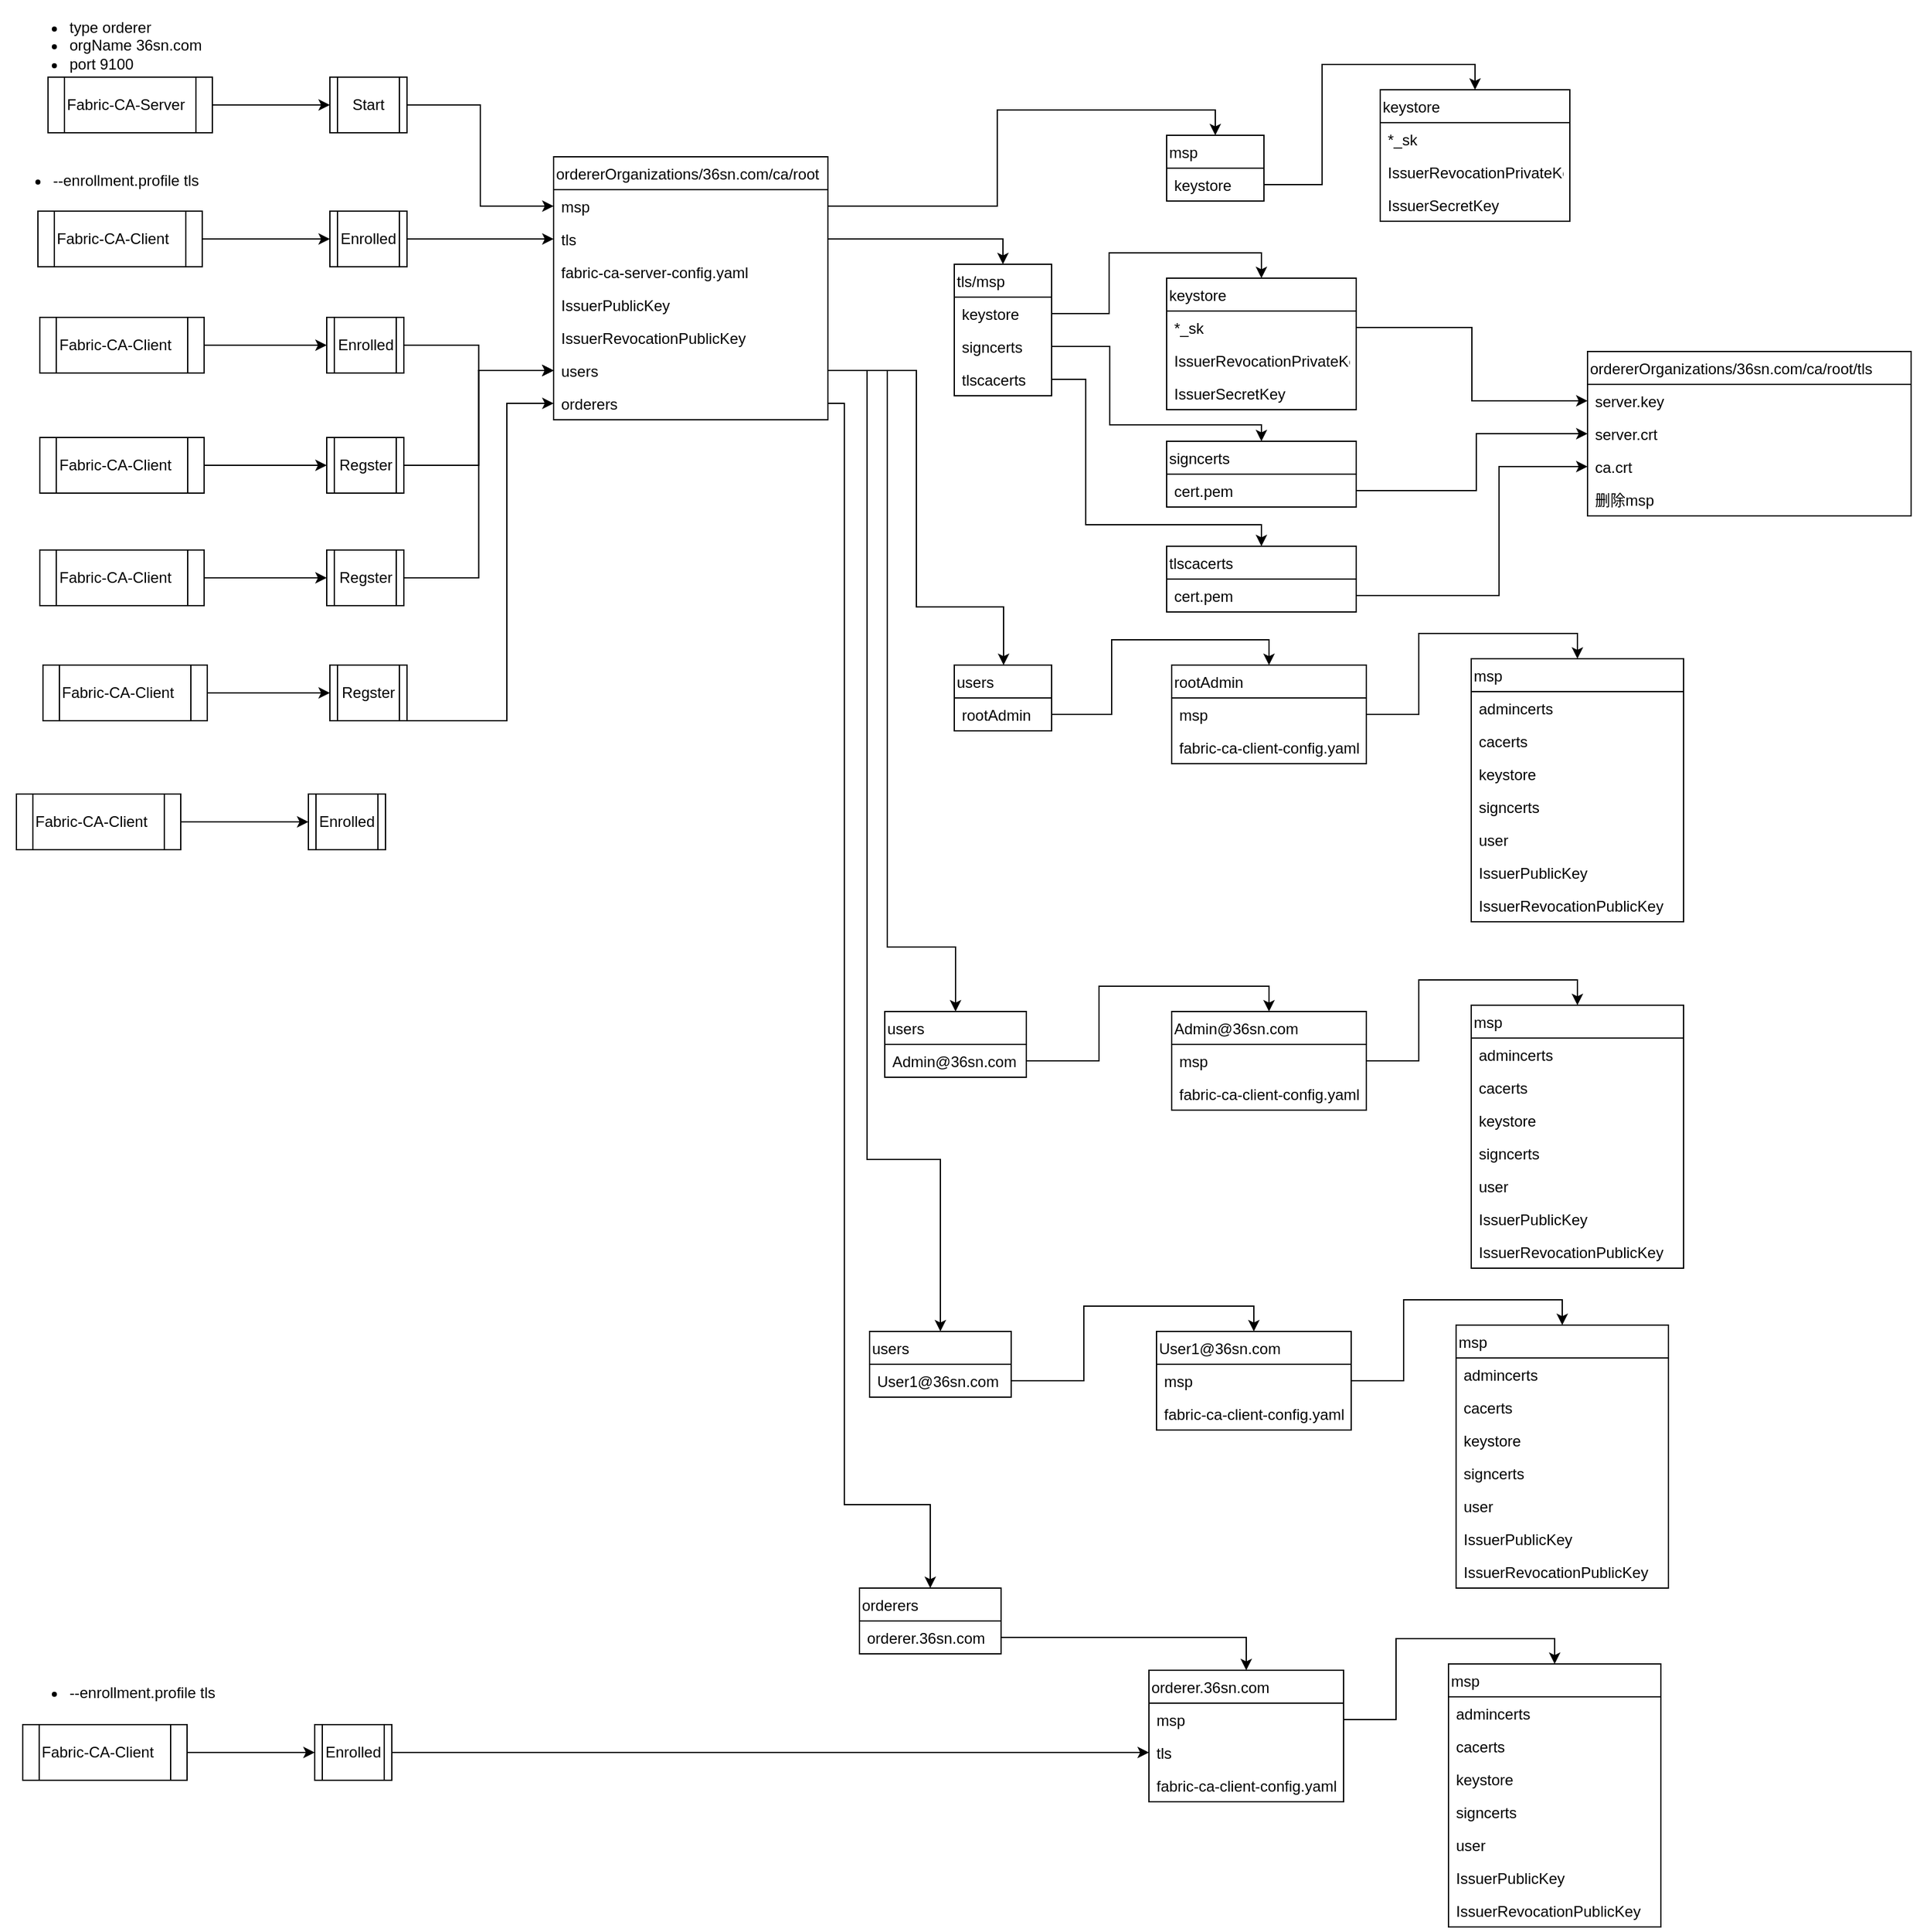 <mxfile version="12.4.9" type="github">
  <diagram id="eVeeVnITEzxCwLuN9Q4m" name="第 1 页">
    <mxGraphModel dx="2222" dy="794" grid="0" gridSize="10" guides="1" tooltips="1" connect="1" arrows="1" fold="1" page="0" pageScale="1" pageWidth="827" pageHeight="1169" math="0" shadow="0">
      <root>
        <mxCell id="0"/>
        <mxCell id="1" parent="0"/>
        <mxCell id="7sWpSxuRdArO_M786RSF-38" style="edgeStyle=orthogonalEdgeStyle;rounded=0;orthogonalLoop=1;jettySize=auto;html=1;exitX=1;exitY=0.5;exitDx=0;exitDy=0;align=left;" edge="1" parent="1" source="7sWpSxuRdArO_M786RSF-9" target="7sWpSxuRdArO_M786RSF-37">
          <mxGeometry relative="1" as="geometry"/>
        </mxCell>
        <mxCell id="7sWpSxuRdArO_M786RSF-9" value="Fabric-CA-Server" style="shape=process;whiteSpace=wrap;html=1;backgroundOutline=1;align=left;" vertex="1" parent="1">
          <mxGeometry x="-528" y="142" width="130" height="44" as="geometry"/>
        </mxCell>
        <mxCell id="7sWpSxuRdArO_M786RSF-10" value="&lt;ul&gt;&lt;li&gt;type orderer&lt;/li&gt;&lt;li&gt;orgName 36sn.com&lt;/li&gt;&lt;li&gt;port 9100&lt;/li&gt;&lt;/ul&gt;" style="text;strokeColor=none;fillColor=none;html=1;whiteSpace=wrap;verticalAlign=middle;overflow=hidden;align=left;" vertex="1" parent="1">
          <mxGeometry x="-553" y="81" width="155" height="61" as="geometry"/>
        </mxCell>
        <mxCell id="7sWpSxuRdArO_M786RSF-19" value="ordererOrganizations/36sn.com/ca/root" style="swimlane;fontStyle=0;childLayout=stackLayout;horizontal=1;startSize=26;fillColor=none;horizontalStack=0;resizeParent=1;resizeParentMax=0;resizeLast=0;collapsible=1;marginBottom=0;align=left;" vertex="1" parent="1">
          <mxGeometry x="-128" y="205" width="217" height="208" as="geometry"/>
        </mxCell>
        <mxCell id="7sWpSxuRdArO_M786RSF-20" value="msp" style="text;strokeColor=none;fillColor=none;align=left;verticalAlign=top;spacingLeft=4;spacingRight=4;overflow=hidden;rotatable=0;points=[[0,0.5],[1,0.5]];portConstraint=eastwest;" vertex="1" parent="7sWpSxuRdArO_M786RSF-19">
          <mxGeometry y="26" width="217" height="26" as="geometry"/>
        </mxCell>
        <mxCell id="7sWpSxuRdArO_M786RSF-50" value="tls" style="text;strokeColor=none;fillColor=none;align=left;verticalAlign=top;spacingLeft=4;spacingRight=4;overflow=hidden;rotatable=0;points=[[0,0.5],[1,0.5]];portConstraint=eastwest;" vertex="1" parent="7sWpSxuRdArO_M786RSF-19">
          <mxGeometry y="52" width="217" height="26" as="geometry"/>
        </mxCell>
        <mxCell id="7sWpSxuRdArO_M786RSF-22" value="fabric-ca-server-config.yaml" style="text;strokeColor=none;fillColor=none;align=left;verticalAlign=top;spacingLeft=4;spacingRight=4;overflow=hidden;rotatable=0;points=[[0,0.5],[1,0.5]];portConstraint=eastwest;" vertex="1" parent="7sWpSxuRdArO_M786RSF-19">
          <mxGeometry y="78" width="217" height="26" as="geometry"/>
        </mxCell>
        <mxCell id="7sWpSxuRdArO_M786RSF-24" value="IssuerPublicKey" style="text;strokeColor=none;fillColor=none;align=left;verticalAlign=top;spacingLeft=4;spacingRight=4;overflow=hidden;rotatable=0;points=[[0,0.5],[1,0.5]];portConstraint=eastwest;" vertex="1" parent="7sWpSxuRdArO_M786RSF-19">
          <mxGeometry y="104" width="217" height="26" as="geometry"/>
        </mxCell>
        <mxCell id="7sWpSxuRdArO_M786RSF-23" value="IssuerRevocationPublicKey" style="text;strokeColor=none;fillColor=none;align=left;verticalAlign=top;spacingLeft=4;spacingRight=4;overflow=hidden;rotatable=0;points=[[0,0.5],[1,0.5]];portConstraint=eastwest;" vertex="1" parent="7sWpSxuRdArO_M786RSF-19">
          <mxGeometry y="130" width="217" height="26" as="geometry"/>
        </mxCell>
        <mxCell id="7sWpSxuRdArO_M786RSF-88" value="users" style="text;strokeColor=none;fillColor=none;align=left;verticalAlign=top;spacingLeft=4;spacingRight=4;overflow=hidden;rotatable=0;points=[[0,0.5],[1,0.5]];portConstraint=eastwest;" vertex="1" parent="7sWpSxuRdArO_M786RSF-19">
          <mxGeometry y="156" width="217" height="26" as="geometry"/>
        </mxCell>
        <mxCell id="7sWpSxuRdArO_M786RSF-149" value="orderers" style="text;strokeColor=none;fillColor=none;align=left;verticalAlign=top;spacingLeft=4;spacingRight=4;overflow=hidden;rotatable=0;points=[[0,0.5],[1,0.5]];portConstraint=eastwest;" vertex="1" parent="7sWpSxuRdArO_M786RSF-19">
          <mxGeometry y="182" width="217" height="26" as="geometry"/>
        </mxCell>
        <mxCell id="7sWpSxuRdArO_M786RSF-25" value="msp" style="swimlane;fontStyle=0;childLayout=stackLayout;horizontal=1;startSize=26;fillColor=none;horizontalStack=0;resizeParent=1;resizeParentMax=0;resizeLast=0;collapsible=1;marginBottom=0;align=left;" vertex="1" parent="1">
          <mxGeometry x="357" y="188" width="77" height="52" as="geometry"/>
        </mxCell>
        <mxCell id="7sWpSxuRdArO_M786RSF-26" value="keystore" style="text;strokeColor=none;fillColor=none;align=left;verticalAlign=top;spacingLeft=4;spacingRight=4;overflow=hidden;rotatable=0;points=[[0,0.5],[1,0.5]];portConstraint=eastwest;" vertex="1" parent="7sWpSxuRdArO_M786RSF-25">
          <mxGeometry y="26" width="77" height="26" as="geometry"/>
        </mxCell>
        <mxCell id="7sWpSxuRdArO_M786RSF-31" value="keystore" style="swimlane;fontStyle=0;childLayout=stackLayout;horizontal=1;startSize=26;fillColor=none;horizontalStack=0;resizeParent=1;resizeParentMax=0;resizeLast=0;collapsible=1;marginBottom=0;align=left;" vertex="1" parent="1">
          <mxGeometry x="526" y="152" width="150" height="104" as="geometry"/>
        </mxCell>
        <mxCell id="7sWpSxuRdArO_M786RSF-32" value="*_sk" style="text;strokeColor=none;fillColor=none;align=left;verticalAlign=top;spacingLeft=4;spacingRight=4;overflow=hidden;rotatable=0;points=[[0,0.5],[1,0.5]];portConstraint=eastwest;" vertex="1" parent="7sWpSxuRdArO_M786RSF-31">
          <mxGeometry y="26" width="150" height="26" as="geometry"/>
        </mxCell>
        <mxCell id="7sWpSxuRdArO_M786RSF-34" value="IssuerRevocationPrivateKey" style="text;strokeColor=none;fillColor=none;align=left;verticalAlign=top;spacingLeft=4;spacingRight=4;overflow=hidden;rotatable=0;points=[[0,0.5],[1,0.5]];portConstraint=eastwest;" vertex="1" parent="7sWpSxuRdArO_M786RSF-31">
          <mxGeometry y="52" width="150" height="26" as="geometry"/>
        </mxCell>
        <mxCell id="7sWpSxuRdArO_M786RSF-35" value="IssuerSecretKey" style="text;strokeColor=none;fillColor=none;align=left;verticalAlign=top;spacingLeft=4;spacingRight=4;overflow=hidden;rotatable=0;points=[[0,0.5],[1,0.5]];portConstraint=eastwest;" vertex="1" parent="7sWpSxuRdArO_M786RSF-31">
          <mxGeometry y="78" width="150" height="26" as="geometry"/>
        </mxCell>
        <mxCell id="7sWpSxuRdArO_M786RSF-33" style="edgeStyle=orthogonalEdgeStyle;rounded=0;orthogonalLoop=1;jettySize=auto;html=1;exitX=1;exitY=0.5;exitDx=0;exitDy=0;entryX=0.5;entryY=0;entryDx=0;entryDy=0;align=left;" edge="1" parent="1" source="7sWpSxuRdArO_M786RSF-26" target="7sWpSxuRdArO_M786RSF-31">
          <mxGeometry relative="1" as="geometry"/>
        </mxCell>
        <mxCell id="7sWpSxuRdArO_M786RSF-41" style="edgeStyle=orthogonalEdgeStyle;rounded=0;orthogonalLoop=1;jettySize=auto;html=1;exitX=1;exitY=0.5;exitDx=0;exitDy=0;align=left;" edge="1" parent="1" source="7sWpSxuRdArO_M786RSF-36" target="7sWpSxuRdArO_M786RSF-40">
          <mxGeometry relative="1" as="geometry"/>
        </mxCell>
        <mxCell id="7sWpSxuRdArO_M786RSF-36" value="Fabric-CA-Client" style="shape=process;whiteSpace=wrap;html=1;backgroundOutline=1;align=left;" vertex="1" parent="1">
          <mxGeometry x="-536" y="248" width="130" height="44" as="geometry"/>
        </mxCell>
        <mxCell id="7sWpSxuRdArO_M786RSF-48" style="edgeStyle=orthogonalEdgeStyle;rounded=0;orthogonalLoop=1;jettySize=auto;html=1;exitX=1;exitY=0.5;exitDx=0;exitDy=0;entryX=0;entryY=0.5;entryDx=0;entryDy=0;align=left;" edge="1" parent="1" source="7sWpSxuRdArO_M786RSF-37" target="7sWpSxuRdArO_M786RSF-20">
          <mxGeometry relative="1" as="geometry"/>
        </mxCell>
        <mxCell id="7sWpSxuRdArO_M786RSF-37" value="Start" style="shape=process;whiteSpace=wrap;html=1;backgroundOutline=1;align=center;" vertex="1" parent="1">
          <mxGeometry x="-305" y="142" width="61" height="44" as="geometry"/>
        </mxCell>
        <mxCell id="7sWpSxuRdArO_M786RSF-51" style="edgeStyle=orthogonalEdgeStyle;rounded=0;orthogonalLoop=1;jettySize=auto;html=1;exitX=1;exitY=0.5;exitDx=0;exitDy=0;entryX=0;entryY=0.5;entryDx=0;entryDy=0;align=left;" edge="1" parent="1" source="7sWpSxuRdArO_M786RSF-40" target="7sWpSxuRdArO_M786RSF-50">
          <mxGeometry relative="1" as="geometry"/>
        </mxCell>
        <mxCell id="7sWpSxuRdArO_M786RSF-40" value="Enrolled" style="shape=process;whiteSpace=wrap;html=1;backgroundOutline=1;align=center;" vertex="1" parent="1">
          <mxGeometry x="-305" y="248" width="61" height="44" as="geometry"/>
        </mxCell>
        <mxCell id="7sWpSxuRdArO_M786RSF-49" style="edgeStyle=orthogonalEdgeStyle;rounded=0;orthogonalLoop=1;jettySize=auto;html=1;exitX=1;exitY=0.5;exitDx=0;exitDy=0;entryX=0.5;entryY=0;entryDx=0;entryDy=0;align=left;" edge="1" parent="1" source="7sWpSxuRdArO_M786RSF-20" target="7sWpSxuRdArO_M786RSF-25">
          <mxGeometry relative="1" as="geometry"/>
        </mxCell>
        <mxCell id="7sWpSxuRdArO_M786RSF-52" value="tls/msp" style="swimlane;fontStyle=0;childLayout=stackLayout;horizontal=1;startSize=26;fillColor=none;horizontalStack=0;resizeParent=1;resizeParentMax=0;resizeLast=0;collapsible=1;marginBottom=0;align=left;" vertex="1" parent="1">
          <mxGeometry x="189" y="290" width="77" height="104" as="geometry"/>
        </mxCell>
        <mxCell id="7sWpSxuRdArO_M786RSF-53" value="keystore" style="text;strokeColor=none;fillColor=none;align=left;verticalAlign=top;spacingLeft=4;spacingRight=4;overflow=hidden;rotatable=0;points=[[0,0.5],[1,0.5]];portConstraint=eastwest;" vertex="1" parent="7sWpSxuRdArO_M786RSF-52">
          <mxGeometry y="26" width="77" height="26" as="geometry"/>
        </mxCell>
        <mxCell id="7sWpSxuRdArO_M786RSF-57" value="signcerts" style="text;strokeColor=none;fillColor=none;align=left;verticalAlign=top;spacingLeft=4;spacingRight=4;overflow=hidden;rotatable=0;points=[[0,0.5],[1,0.5]];portConstraint=eastwest;" vertex="1" parent="7sWpSxuRdArO_M786RSF-52">
          <mxGeometry y="52" width="77" height="26" as="geometry"/>
        </mxCell>
        <mxCell id="7sWpSxuRdArO_M786RSF-58" value="tlscacerts" style="text;strokeColor=none;fillColor=none;align=left;verticalAlign=top;spacingLeft=4;spacingRight=4;overflow=hidden;rotatable=0;points=[[0,0.5],[1,0.5]];portConstraint=eastwest;" vertex="1" parent="7sWpSxuRdArO_M786RSF-52">
          <mxGeometry y="78" width="77" height="26" as="geometry"/>
        </mxCell>
        <mxCell id="7sWpSxuRdArO_M786RSF-54" style="edgeStyle=orthogonalEdgeStyle;rounded=0;orthogonalLoop=1;jettySize=auto;html=1;exitX=1;exitY=0.5;exitDx=0;exitDy=0;entryX=0.5;entryY=0;entryDx=0;entryDy=0;align=left;" edge="1" parent="1" source="7sWpSxuRdArO_M786RSF-50" target="7sWpSxuRdArO_M786RSF-52">
          <mxGeometry relative="1" as="geometry"/>
        </mxCell>
        <mxCell id="7sWpSxuRdArO_M786RSF-59" value="keystore" style="swimlane;fontStyle=0;childLayout=stackLayout;horizontal=1;startSize=26;fillColor=none;horizontalStack=0;resizeParent=1;resizeParentMax=0;resizeLast=0;collapsible=1;marginBottom=0;align=left;" vertex="1" parent="1">
          <mxGeometry x="357" y="301" width="150" height="104" as="geometry"/>
        </mxCell>
        <mxCell id="7sWpSxuRdArO_M786RSF-60" value="*_sk" style="text;strokeColor=none;fillColor=none;align=left;verticalAlign=top;spacingLeft=4;spacingRight=4;overflow=hidden;rotatable=0;points=[[0,0.5],[1,0.5]];portConstraint=eastwest;" vertex="1" parent="7sWpSxuRdArO_M786RSF-59">
          <mxGeometry y="26" width="150" height="26" as="geometry"/>
        </mxCell>
        <mxCell id="7sWpSxuRdArO_M786RSF-61" value="IssuerRevocationPrivateKey" style="text;strokeColor=none;fillColor=none;align=left;verticalAlign=top;spacingLeft=4;spacingRight=4;overflow=hidden;rotatable=0;points=[[0,0.5],[1,0.5]];portConstraint=eastwest;" vertex="1" parent="7sWpSxuRdArO_M786RSF-59">
          <mxGeometry y="52" width="150" height="26" as="geometry"/>
        </mxCell>
        <mxCell id="7sWpSxuRdArO_M786RSF-62" value="IssuerSecretKey" style="text;strokeColor=none;fillColor=none;align=left;verticalAlign=top;spacingLeft=4;spacingRight=4;overflow=hidden;rotatable=0;points=[[0,0.5],[1,0.5]];portConstraint=eastwest;" vertex="1" parent="7sWpSxuRdArO_M786RSF-59">
          <mxGeometry y="78" width="150" height="26" as="geometry"/>
        </mxCell>
        <mxCell id="7sWpSxuRdArO_M786RSF-63" style="edgeStyle=orthogonalEdgeStyle;rounded=0;orthogonalLoop=1;jettySize=auto;html=1;exitX=1;exitY=0.5;exitDx=0;exitDy=0;entryX=0.5;entryY=0;entryDx=0;entryDy=0;align=left;" edge="1" parent="1" source="7sWpSxuRdArO_M786RSF-53" target="7sWpSxuRdArO_M786RSF-59">
          <mxGeometry relative="1" as="geometry"/>
        </mxCell>
        <mxCell id="7sWpSxuRdArO_M786RSF-64" value="signcerts" style="swimlane;fontStyle=0;childLayout=stackLayout;horizontal=1;startSize=26;fillColor=none;horizontalStack=0;resizeParent=1;resizeParentMax=0;resizeLast=0;collapsible=1;marginBottom=0;align=left;" vertex="1" parent="1">
          <mxGeometry x="357" y="430" width="150" height="52" as="geometry"/>
        </mxCell>
        <mxCell id="7sWpSxuRdArO_M786RSF-65" value="cert.pem" style="text;strokeColor=none;fillColor=none;align=left;verticalAlign=top;spacingLeft=4;spacingRight=4;overflow=hidden;rotatable=0;points=[[0,0.5],[1,0.5]];portConstraint=eastwest;" vertex="1" parent="7sWpSxuRdArO_M786RSF-64">
          <mxGeometry y="26" width="150" height="26" as="geometry"/>
        </mxCell>
        <mxCell id="7sWpSxuRdArO_M786RSF-68" style="edgeStyle=orthogonalEdgeStyle;rounded=0;orthogonalLoop=1;jettySize=auto;html=1;exitX=1;exitY=0.5;exitDx=0;exitDy=0;align=left;" edge="1" parent="1" source="7sWpSxuRdArO_M786RSF-57" target="7sWpSxuRdArO_M786RSF-64">
          <mxGeometry relative="1" as="geometry">
            <Array as="points">
              <mxPoint x="312" y="355"/>
              <mxPoint x="312" y="417"/>
              <mxPoint x="432" y="417"/>
            </Array>
          </mxGeometry>
        </mxCell>
        <mxCell id="7sWpSxuRdArO_M786RSF-69" value="tlscacerts" style="swimlane;fontStyle=0;childLayout=stackLayout;horizontal=1;startSize=26;fillColor=none;horizontalStack=0;resizeParent=1;resizeParentMax=0;resizeLast=0;collapsible=1;marginBottom=0;align=left;" vertex="1" parent="1">
          <mxGeometry x="357" y="513" width="150" height="52" as="geometry"/>
        </mxCell>
        <mxCell id="7sWpSxuRdArO_M786RSF-70" value="cert.pem" style="text;strokeColor=none;fillColor=none;align=left;verticalAlign=top;spacingLeft=4;spacingRight=4;overflow=hidden;rotatable=0;points=[[0,0.5],[1,0.5]];portConstraint=eastwest;" vertex="1" parent="7sWpSxuRdArO_M786RSF-69">
          <mxGeometry y="26" width="150" height="26" as="geometry"/>
        </mxCell>
        <mxCell id="7sWpSxuRdArO_M786RSF-71" style="edgeStyle=orthogonalEdgeStyle;rounded=0;orthogonalLoop=1;jettySize=auto;html=1;exitX=1;exitY=0.5;exitDx=0;exitDy=0;entryX=0.5;entryY=0;entryDx=0;entryDy=0;align=left;" edge="1" parent="1" source="7sWpSxuRdArO_M786RSF-58" target="7sWpSxuRdArO_M786RSF-69">
          <mxGeometry relative="1" as="geometry">
            <Array as="points">
              <mxPoint x="293" y="381"/>
              <mxPoint x="293" y="496"/>
              <mxPoint x="432" y="496"/>
            </Array>
          </mxGeometry>
        </mxCell>
        <mxCell id="7sWpSxuRdArO_M786RSF-72" value="ordererOrganizations/36sn.com/ca/root/tls" style="swimlane;fontStyle=0;childLayout=stackLayout;horizontal=1;startSize=26;fillColor=none;horizontalStack=0;resizeParent=1;resizeParentMax=0;resizeLast=0;collapsible=1;marginBottom=0;align=left;" vertex="1" parent="1">
          <mxGeometry x="690" y="359" width="256" height="130" as="geometry"/>
        </mxCell>
        <mxCell id="7sWpSxuRdArO_M786RSF-73" value="server.key" style="text;strokeColor=none;fillColor=none;align=left;verticalAlign=top;spacingLeft=4;spacingRight=4;overflow=hidden;rotatable=0;points=[[0,0.5],[1,0.5]];portConstraint=eastwest;" vertex="1" parent="7sWpSxuRdArO_M786RSF-72">
          <mxGeometry y="26" width="256" height="26" as="geometry"/>
        </mxCell>
        <mxCell id="7sWpSxuRdArO_M786RSF-79" value="server.crt" style="text;strokeColor=none;fillColor=none;align=left;verticalAlign=top;spacingLeft=4;spacingRight=4;overflow=hidden;rotatable=0;points=[[0,0.5],[1,0.5]];portConstraint=eastwest;" vertex="1" parent="7sWpSxuRdArO_M786RSF-72">
          <mxGeometry y="52" width="256" height="26" as="geometry"/>
        </mxCell>
        <mxCell id="7sWpSxuRdArO_M786RSF-81" value="ca.crt" style="text;strokeColor=none;fillColor=none;align=left;verticalAlign=top;spacingLeft=4;spacingRight=4;overflow=hidden;rotatable=0;points=[[0,0.5],[1,0.5]];portConstraint=eastwest;" vertex="1" parent="7sWpSxuRdArO_M786RSF-72">
          <mxGeometry y="78" width="256" height="26" as="geometry"/>
        </mxCell>
        <mxCell id="7sWpSxuRdArO_M786RSF-83" value="删除msp" style="text;strokeColor=none;fillColor=none;align=left;verticalAlign=top;spacingLeft=4;spacingRight=4;overflow=hidden;rotatable=0;points=[[0,0.5],[1,0.5]];portConstraint=eastwest;" vertex="1" parent="7sWpSxuRdArO_M786RSF-72">
          <mxGeometry y="104" width="256" height="26" as="geometry"/>
        </mxCell>
        <mxCell id="7sWpSxuRdArO_M786RSF-78" style="edgeStyle=orthogonalEdgeStyle;rounded=0;orthogonalLoop=1;jettySize=auto;html=1;exitX=1;exitY=0.5;exitDx=0;exitDy=0;entryX=0;entryY=0.5;entryDx=0;entryDy=0;align=left;" edge="1" parent="1" source="7sWpSxuRdArO_M786RSF-60" target="7sWpSxuRdArO_M786RSF-73">
          <mxGeometry relative="1" as="geometry"/>
        </mxCell>
        <mxCell id="7sWpSxuRdArO_M786RSF-80" style="edgeStyle=orthogonalEdgeStyle;rounded=0;orthogonalLoop=1;jettySize=auto;html=1;exitX=1;exitY=0.5;exitDx=0;exitDy=0;entryX=0;entryY=0.5;entryDx=0;entryDy=0;align=left;" edge="1" parent="1" source="7sWpSxuRdArO_M786RSF-65" target="7sWpSxuRdArO_M786RSF-79">
          <mxGeometry relative="1" as="geometry">
            <Array as="points">
              <mxPoint x="602" y="469"/>
              <mxPoint x="602" y="424"/>
            </Array>
          </mxGeometry>
        </mxCell>
        <mxCell id="7sWpSxuRdArO_M786RSF-82" style="edgeStyle=orthogonalEdgeStyle;rounded=0;orthogonalLoop=1;jettySize=auto;html=1;exitX=1;exitY=0.5;exitDx=0;exitDy=0;align=left;" edge="1" parent="1" source="7sWpSxuRdArO_M786RSF-70" target="7sWpSxuRdArO_M786RSF-81">
          <mxGeometry relative="1" as="geometry">
            <Array as="points">
              <mxPoint x="620" y="552"/>
              <mxPoint x="620" y="450"/>
            </Array>
          </mxGeometry>
        </mxCell>
        <mxCell id="7sWpSxuRdArO_M786RSF-84" style="edgeStyle=orthogonalEdgeStyle;rounded=0;orthogonalLoop=1;jettySize=auto;html=1;exitX=1;exitY=0.5;exitDx=0;exitDy=0;align=left;" edge="1" source="7sWpSxuRdArO_M786RSF-85" target="7sWpSxuRdArO_M786RSF-86" parent="1">
          <mxGeometry relative="1" as="geometry"/>
        </mxCell>
        <mxCell id="7sWpSxuRdArO_M786RSF-85" value="Fabric-CA-Client" style="shape=process;whiteSpace=wrap;html=1;backgroundOutline=1;align=left;" vertex="1" parent="1">
          <mxGeometry x="-534.5" y="332" width="130" height="44" as="geometry"/>
        </mxCell>
        <mxCell id="7sWpSxuRdArO_M786RSF-92" style="edgeStyle=orthogonalEdgeStyle;rounded=0;orthogonalLoop=1;jettySize=auto;html=1;exitX=1;exitY=0.5;exitDx=0;exitDy=0;align=left;" edge="1" parent="1" source="7sWpSxuRdArO_M786RSF-86" target="7sWpSxuRdArO_M786RSF-88">
          <mxGeometry relative="1" as="geometry"/>
        </mxCell>
        <mxCell id="7sWpSxuRdArO_M786RSF-86" value="Enrolled" style="shape=process;whiteSpace=wrap;html=1;backgroundOutline=1;align=center;" vertex="1" parent="1">
          <mxGeometry x="-307.5" y="332" width="61" height="44" as="geometry"/>
        </mxCell>
        <mxCell id="7sWpSxuRdArO_M786RSF-87" value="&lt;ul&gt;&lt;li&gt;--enrollment.profile tls&lt;/li&gt;&lt;/ul&gt;" style="text;strokeColor=none;fillColor=none;html=1;whiteSpace=wrap;verticalAlign=middle;overflow=hidden;align=left;" vertex="1" parent="1">
          <mxGeometry x="-566" y="202" width="175.5" height="30" as="geometry"/>
        </mxCell>
        <mxCell id="7sWpSxuRdArO_M786RSF-89" value="users" style="swimlane;fontStyle=0;childLayout=stackLayout;horizontal=1;startSize=26;fillColor=none;horizontalStack=0;resizeParent=1;resizeParentMax=0;resizeLast=0;collapsible=1;marginBottom=0;align=left;" vertex="1" parent="1">
          <mxGeometry x="189" y="607" width="77" height="52" as="geometry"/>
        </mxCell>
        <mxCell id="7sWpSxuRdArO_M786RSF-90" value="rootAdmin" style="text;strokeColor=none;fillColor=none;align=left;verticalAlign=top;spacingLeft=4;spacingRight=4;overflow=hidden;rotatable=0;points=[[0,0.5],[1,0.5]];portConstraint=eastwest;" vertex="1" parent="7sWpSxuRdArO_M786RSF-89">
          <mxGeometry y="26" width="77" height="26" as="geometry"/>
        </mxCell>
        <mxCell id="7sWpSxuRdArO_M786RSF-91" style="edgeStyle=orthogonalEdgeStyle;rounded=0;orthogonalLoop=1;jettySize=auto;html=1;exitX=1;exitY=0.5;exitDx=0;exitDy=0;align=left;" edge="1" parent="1" source="7sWpSxuRdArO_M786RSF-88" target="7sWpSxuRdArO_M786RSF-89">
          <mxGeometry relative="1" as="geometry">
            <Array as="points">
              <mxPoint x="159" y="374"/>
              <mxPoint x="159" y="561"/>
              <mxPoint x="228" y="561"/>
            </Array>
          </mxGeometry>
        </mxCell>
        <mxCell id="7sWpSxuRdArO_M786RSF-93" value="rootAdmin" style="swimlane;fontStyle=0;childLayout=stackLayout;horizontal=1;startSize=26;fillColor=none;horizontalStack=0;resizeParent=1;resizeParentMax=0;resizeLast=0;collapsible=1;marginBottom=0;align=left;" vertex="1" parent="1">
          <mxGeometry x="361" y="607" width="154" height="78" as="geometry"/>
        </mxCell>
        <mxCell id="7sWpSxuRdArO_M786RSF-94" value="msp" style="text;strokeColor=none;fillColor=none;align=left;verticalAlign=top;spacingLeft=4;spacingRight=4;overflow=hidden;rotatable=0;points=[[0,0.5],[1,0.5]];portConstraint=eastwest;" vertex="1" parent="7sWpSxuRdArO_M786RSF-93">
          <mxGeometry y="26" width="154" height="26" as="geometry"/>
        </mxCell>
        <mxCell id="7sWpSxuRdArO_M786RSF-96" value="fabric-ca-client-config.yaml" style="text;strokeColor=none;fillColor=none;align=left;verticalAlign=top;spacingLeft=4;spacingRight=4;overflow=hidden;rotatable=0;points=[[0,0.5],[1,0.5]];portConstraint=eastwest;" vertex="1" parent="7sWpSxuRdArO_M786RSF-93">
          <mxGeometry y="52" width="154" height="26" as="geometry"/>
        </mxCell>
        <mxCell id="7sWpSxuRdArO_M786RSF-95" style="edgeStyle=orthogonalEdgeStyle;rounded=0;orthogonalLoop=1;jettySize=auto;html=1;exitX=1;exitY=0.5;exitDx=0;exitDy=0;entryX=0.5;entryY=0;entryDx=0;entryDy=0;align=left;" edge="1" parent="1" source="7sWpSxuRdArO_M786RSF-90" target="7sWpSxuRdArO_M786RSF-93">
          <mxGeometry relative="1" as="geometry"/>
        </mxCell>
        <mxCell id="7sWpSxuRdArO_M786RSF-97" value="msp" style="swimlane;fontStyle=0;childLayout=stackLayout;horizontal=1;startSize=26;fillColor=none;horizontalStack=0;resizeParent=1;resizeParentMax=0;resizeLast=0;collapsible=1;marginBottom=0;align=left;" vertex="1" parent="1">
          <mxGeometry x="598" y="602" width="168" height="208" as="geometry"/>
        </mxCell>
        <mxCell id="7sWpSxuRdArO_M786RSF-98" value="admincerts" style="text;strokeColor=none;fillColor=none;align=left;verticalAlign=top;spacingLeft=4;spacingRight=4;overflow=hidden;rotatable=0;points=[[0,0.5],[1,0.5]];portConstraint=eastwest;" vertex="1" parent="7sWpSxuRdArO_M786RSF-97">
          <mxGeometry y="26" width="168" height="26" as="geometry"/>
        </mxCell>
        <mxCell id="7sWpSxuRdArO_M786RSF-99" value="cacerts" style="text;strokeColor=none;fillColor=none;align=left;verticalAlign=top;spacingLeft=4;spacingRight=4;overflow=hidden;rotatable=0;points=[[0,0.5],[1,0.5]];portConstraint=eastwest;" vertex="1" parent="7sWpSxuRdArO_M786RSF-97">
          <mxGeometry y="52" width="168" height="26" as="geometry"/>
        </mxCell>
        <mxCell id="7sWpSxuRdArO_M786RSF-100" value="keystore" style="text;strokeColor=none;fillColor=none;align=left;verticalAlign=top;spacingLeft=4;spacingRight=4;overflow=hidden;rotatable=0;points=[[0,0.5],[1,0.5]];portConstraint=eastwest;" vertex="1" parent="7sWpSxuRdArO_M786RSF-97">
          <mxGeometry y="78" width="168" height="26" as="geometry"/>
        </mxCell>
        <mxCell id="7sWpSxuRdArO_M786RSF-102" value="signcerts" style="text;strokeColor=none;fillColor=none;align=left;verticalAlign=top;spacingLeft=4;spacingRight=4;overflow=hidden;rotatable=0;points=[[0,0.5],[1,0.5]];portConstraint=eastwest;" vertex="1" parent="7sWpSxuRdArO_M786RSF-97">
          <mxGeometry y="104" width="168" height="26" as="geometry"/>
        </mxCell>
        <mxCell id="7sWpSxuRdArO_M786RSF-103" value="user" style="text;strokeColor=none;fillColor=none;align=left;verticalAlign=top;spacingLeft=4;spacingRight=4;overflow=hidden;rotatable=0;points=[[0,0.5],[1,0.5]];portConstraint=eastwest;" vertex="1" parent="7sWpSxuRdArO_M786RSF-97">
          <mxGeometry y="130" width="168" height="26" as="geometry"/>
        </mxCell>
        <mxCell id="7sWpSxuRdArO_M786RSF-104" value="IssuerPublicKey" style="text;strokeColor=none;fillColor=none;align=left;verticalAlign=top;spacingLeft=4;spacingRight=4;overflow=hidden;rotatable=0;points=[[0,0.5],[1,0.5]];portConstraint=eastwest;" vertex="1" parent="7sWpSxuRdArO_M786RSF-97">
          <mxGeometry y="156" width="168" height="26" as="geometry"/>
        </mxCell>
        <mxCell id="7sWpSxuRdArO_M786RSF-105" value="IssuerRevocationPublicKey" style="text;strokeColor=none;fillColor=none;align=left;verticalAlign=top;spacingLeft=4;spacingRight=4;overflow=hidden;rotatable=0;points=[[0,0.5],[1,0.5]];portConstraint=eastwest;" vertex="1" parent="7sWpSxuRdArO_M786RSF-97">
          <mxGeometry y="182" width="168" height="26" as="geometry"/>
        </mxCell>
        <mxCell id="7sWpSxuRdArO_M786RSF-101" style="edgeStyle=orthogonalEdgeStyle;rounded=0;orthogonalLoop=1;jettySize=auto;html=1;exitX=1;exitY=0.5;exitDx=0;exitDy=0;entryX=0.5;entryY=0;entryDx=0;entryDy=0;align=left;" edge="1" parent="1" source="7sWpSxuRdArO_M786RSF-94" target="7sWpSxuRdArO_M786RSF-97">
          <mxGeometry relative="1" as="geometry"/>
        </mxCell>
        <mxCell id="7sWpSxuRdArO_M786RSF-108" style="edgeStyle=orthogonalEdgeStyle;rounded=0;orthogonalLoop=1;jettySize=auto;html=1;exitX=1;exitY=0.5;exitDx=0;exitDy=0;align=left;" edge="1" parent="1" source="7sWpSxuRdArO_M786RSF-106" target="7sWpSxuRdArO_M786RSF-107">
          <mxGeometry relative="1" as="geometry"/>
        </mxCell>
        <mxCell id="7sWpSxuRdArO_M786RSF-106" value="Fabric-CA-Client" style="shape=process;whiteSpace=wrap;html=1;backgroundOutline=1;align=left;" vertex="1" parent="1">
          <mxGeometry x="-534.5" y="427" width="130" height="44" as="geometry"/>
        </mxCell>
        <mxCell id="7sWpSxuRdArO_M786RSF-109" style="edgeStyle=orthogonalEdgeStyle;rounded=0;orthogonalLoop=1;jettySize=auto;html=1;exitX=1;exitY=0.5;exitDx=0;exitDy=0;entryX=0;entryY=0.5;entryDx=0;entryDy=0;align=left;" edge="1" parent="1" source="7sWpSxuRdArO_M786RSF-107" target="7sWpSxuRdArO_M786RSF-88">
          <mxGeometry relative="1" as="geometry"/>
        </mxCell>
        <mxCell id="7sWpSxuRdArO_M786RSF-107" value="Regster" style="shape=process;whiteSpace=wrap;html=1;backgroundOutline=1;align=center;" vertex="1" parent="1">
          <mxGeometry x="-307.5" y="427" width="61" height="44" as="geometry"/>
        </mxCell>
        <mxCell id="7sWpSxuRdArO_M786RSF-110" value="users" style="swimlane;fontStyle=0;childLayout=stackLayout;horizontal=1;startSize=26;fillColor=none;horizontalStack=0;resizeParent=1;resizeParentMax=0;resizeLast=0;collapsible=1;marginBottom=0;align=left;" vertex="1" parent="1">
          <mxGeometry x="134" y="881" width="112" height="52" as="geometry"/>
        </mxCell>
        <mxCell id="7sWpSxuRdArO_M786RSF-111" value="Admin@36sn.com" style="text;strokeColor=none;fillColor=none;align=left;verticalAlign=top;spacingLeft=4;spacingRight=4;overflow=hidden;rotatable=0;points=[[0,0.5],[1,0.5]];portConstraint=eastwest;" vertex="1" parent="7sWpSxuRdArO_M786RSF-110">
          <mxGeometry y="26" width="112" height="26" as="geometry"/>
        </mxCell>
        <mxCell id="7sWpSxuRdArO_M786RSF-112" value="Admin@36sn.com" style="swimlane;fontStyle=0;childLayout=stackLayout;horizontal=1;startSize=26;fillColor=none;horizontalStack=0;resizeParent=1;resizeParentMax=0;resizeLast=0;collapsible=1;marginBottom=0;align=left;" vertex="1" parent="1">
          <mxGeometry x="361" y="881" width="154" height="78" as="geometry"/>
        </mxCell>
        <mxCell id="7sWpSxuRdArO_M786RSF-113" value="msp" style="text;strokeColor=none;fillColor=none;align=left;verticalAlign=top;spacingLeft=4;spacingRight=4;overflow=hidden;rotatable=0;points=[[0,0.5],[1,0.5]];portConstraint=eastwest;" vertex="1" parent="7sWpSxuRdArO_M786RSF-112">
          <mxGeometry y="26" width="154" height="26" as="geometry"/>
        </mxCell>
        <mxCell id="7sWpSxuRdArO_M786RSF-114" value="fabric-ca-client-config.yaml" style="text;strokeColor=none;fillColor=none;align=left;verticalAlign=top;spacingLeft=4;spacingRight=4;overflow=hidden;rotatable=0;points=[[0,0.5],[1,0.5]];portConstraint=eastwest;" vertex="1" parent="7sWpSxuRdArO_M786RSF-112">
          <mxGeometry y="52" width="154" height="26" as="geometry"/>
        </mxCell>
        <mxCell id="7sWpSxuRdArO_M786RSF-115" style="edgeStyle=orthogonalEdgeStyle;rounded=0;orthogonalLoop=1;jettySize=auto;html=1;exitX=1;exitY=0.5;exitDx=0;exitDy=0;entryX=0.5;entryY=0;entryDx=0;entryDy=0;align=left;" edge="1" source="7sWpSxuRdArO_M786RSF-111" target="7sWpSxuRdArO_M786RSF-112" parent="1">
          <mxGeometry relative="1" as="geometry"/>
        </mxCell>
        <mxCell id="7sWpSxuRdArO_M786RSF-116" value="msp" style="swimlane;fontStyle=0;childLayout=stackLayout;horizontal=1;startSize=26;fillColor=none;horizontalStack=0;resizeParent=1;resizeParentMax=0;resizeLast=0;collapsible=1;marginBottom=0;align=left;" vertex="1" parent="1">
          <mxGeometry x="598" y="876" width="168" height="208" as="geometry"/>
        </mxCell>
        <mxCell id="7sWpSxuRdArO_M786RSF-117" value="admincerts" style="text;strokeColor=none;fillColor=none;align=left;verticalAlign=top;spacingLeft=4;spacingRight=4;overflow=hidden;rotatable=0;points=[[0,0.5],[1,0.5]];portConstraint=eastwest;" vertex="1" parent="7sWpSxuRdArO_M786RSF-116">
          <mxGeometry y="26" width="168" height="26" as="geometry"/>
        </mxCell>
        <mxCell id="7sWpSxuRdArO_M786RSF-118" value="cacerts" style="text;strokeColor=none;fillColor=none;align=left;verticalAlign=top;spacingLeft=4;spacingRight=4;overflow=hidden;rotatable=0;points=[[0,0.5],[1,0.5]];portConstraint=eastwest;" vertex="1" parent="7sWpSxuRdArO_M786RSF-116">
          <mxGeometry y="52" width="168" height="26" as="geometry"/>
        </mxCell>
        <mxCell id="7sWpSxuRdArO_M786RSF-119" value="keystore" style="text;strokeColor=none;fillColor=none;align=left;verticalAlign=top;spacingLeft=4;spacingRight=4;overflow=hidden;rotatable=0;points=[[0,0.5],[1,0.5]];portConstraint=eastwest;" vertex="1" parent="7sWpSxuRdArO_M786RSF-116">
          <mxGeometry y="78" width="168" height="26" as="geometry"/>
        </mxCell>
        <mxCell id="7sWpSxuRdArO_M786RSF-120" value="signcerts" style="text;strokeColor=none;fillColor=none;align=left;verticalAlign=top;spacingLeft=4;spacingRight=4;overflow=hidden;rotatable=0;points=[[0,0.5],[1,0.5]];portConstraint=eastwest;" vertex="1" parent="7sWpSxuRdArO_M786RSF-116">
          <mxGeometry y="104" width="168" height="26" as="geometry"/>
        </mxCell>
        <mxCell id="7sWpSxuRdArO_M786RSF-121" value="user" style="text;strokeColor=none;fillColor=none;align=left;verticalAlign=top;spacingLeft=4;spacingRight=4;overflow=hidden;rotatable=0;points=[[0,0.5],[1,0.5]];portConstraint=eastwest;" vertex="1" parent="7sWpSxuRdArO_M786RSF-116">
          <mxGeometry y="130" width="168" height="26" as="geometry"/>
        </mxCell>
        <mxCell id="7sWpSxuRdArO_M786RSF-122" value="IssuerPublicKey" style="text;strokeColor=none;fillColor=none;align=left;verticalAlign=top;spacingLeft=4;spacingRight=4;overflow=hidden;rotatable=0;points=[[0,0.5],[1,0.5]];portConstraint=eastwest;" vertex="1" parent="7sWpSxuRdArO_M786RSF-116">
          <mxGeometry y="156" width="168" height="26" as="geometry"/>
        </mxCell>
        <mxCell id="7sWpSxuRdArO_M786RSF-123" value="IssuerRevocationPublicKey" style="text;strokeColor=none;fillColor=none;align=left;verticalAlign=top;spacingLeft=4;spacingRight=4;overflow=hidden;rotatable=0;points=[[0,0.5],[1,0.5]];portConstraint=eastwest;" vertex="1" parent="7sWpSxuRdArO_M786RSF-116">
          <mxGeometry y="182" width="168" height="26" as="geometry"/>
        </mxCell>
        <mxCell id="7sWpSxuRdArO_M786RSF-124" style="edgeStyle=orthogonalEdgeStyle;rounded=0;orthogonalLoop=1;jettySize=auto;html=1;exitX=1;exitY=0.5;exitDx=0;exitDy=0;entryX=0.5;entryY=0;entryDx=0;entryDy=0;align=left;" edge="1" source="7sWpSxuRdArO_M786RSF-113" target="7sWpSxuRdArO_M786RSF-116" parent="1">
          <mxGeometry relative="1" as="geometry"/>
        </mxCell>
        <mxCell id="7sWpSxuRdArO_M786RSF-125" style="edgeStyle=orthogonalEdgeStyle;rounded=0;orthogonalLoop=1;jettySize=auto;html=1;exitX=1;exitY=0.5;exitDx=0;exitDy=0;entryX=0.5;entryY=0;entryDx=0;entryDy=0;align=left;" edge="1" parent="1" source="7sWpSxuRdArO_M786RSF-88" target="7sWpSxuRdArO_M786RSF-110">
          <mxGeometry relative="1" as="geometry">
            <Array as="points">
              <mxPoint x="136" y="374"/>
              <mxPoint x="136" y="830"/>
              <mxPoint x="190" y="830"/>
            </Array>
          </mxGeometry>
        </mxCell>
        <mxCell id="7sWpSxuRdArO_M786RSF-129" style="edgeStyle=orthogonalEdgeStyle;rounded=0;orthogonalLoop=1;jettySize=auto;html=1;exitX=1;exitY=0.5;exitDx=0;exitDy=0;align=left;" edge="1" source="7sWpSxuRdArO_M786RSF-130" target="7sWpSxuRdArO_M786RSF-131" parent="1">
          <mxGeometry relative="1" as="geometry"/>
        </mxCell>
        <mxCell id="7sWpSxuRdArO_M786RSF-130" value="Fabric-CA-Client" style="shape=process;whiteSpace=wrap;html=1;backgroundOutline=1;align=left;" vertex="1" parent="1">
          <mxGeometry x="-534.5" y="516" width="130" height="44" as="geometry"/>
        </mxCell>
        <mxCell id="7sWpSxuRdArO_M786RSF-132" style="edgeStyle=orthogonalEdgeStyle;rounded=0;orthogonalLoop=1;jettySize=auto;html=1;exitX=1;exitY=0.5;exitDx=0;exitDy=0;entryX=0;entryY=0.5;entryDx=0;entryDy=0;align=left;" edge="1" parent="1" source="7sWpSxuRdArO_M786RSF-131" target="7sWpSxuRdArO_M786RSF-88">
          <mxGeometry relative="1" as="geometry"/>
        </mxCell>
        <mxCell id="7sWpSxuRdArO_M786RSF-131" value="Regster" style="shape=process;whiteSpace=wrap;html=1;backgroundOutline=1;align=center;" vertex="1" parent="1">
          <mxGeometry x="-307.5" y="516" width="61" height="44" as="geometry"/>
        </mxCell>
        <mxCell id="7sWpSxuRdArO_M786RSF-133" value="users" style="swimlane;fontStyle=0;childLayout=stackLayout;horizontal=1;startSize=26;fillColor=none;horizontalStack=0;resizeParent=1;resizeParentMax=0;resizeLast=0;collapsible=1;marginBottom=0;align=left;" vertex="1" parent="1">
          <mxGeometry x="122" y="1134" width="112" height="52" as="geometry"/>
        </mxCell>
        <mxCell id="7sWpSxuRdArO_M786RSF-134" value="User1@36sn.com" style="text;strokeColor=none;fillColor=none;align=left;verticalAlign=top;spacingLeft=4;spacingRight=4;overflow=hidden;rotatable=0;points=[[0,0.5],[1,0.5]];portConstraint=eastwest;" vertex="1" parent="7sWpSxuRdArO_M786RSF-133">
          <mxGeometry y="26" width="112" height="26" as="geometry"/>
        </mxCell>
        <mxCell id="7sWpSxuRdArO_M786RSF-135" value="User1@36sn.com" style="swimlane;fontStyle=0;childLayout=stackLayout;horizontal=1;startSize=26;fillColor=none;horizontalStack=0;resizeParent=1;resizeParentMax=0;resizeLast=0;collapsible=1;marginBottom=0;align=left;" vertex="1" parent="1">
          <mxGeometry x="349" y="1134" width="154" height="78" as="geometry"/>
        </mxCell>
        <mxCell id="7sWpSxuRdArO_M786RSF-136" value="msp" style="text;strokeColor=none;fillColor=none;align=left;verticalAlign=top;spacingLeft=4;spacingRight=4;overflow=hidden;rotatable=0;points=[[0,0.5],[1,0.5]];portConstraint=eastwest;" vertex="1" parent="7sWpSxuRdArO_M786RSF-135">
          <mxGeometry y="26" width="154" height="26" as="geometry"/>
        </mxCell>
        <mxCell id="7sWpSxuRdArO_M786RSF-137" value="fabric-ca-client-config.yaml" style="text;strokeColor=none;fillColor=none;align=left;verticalAlign=top;spacingLeft=4;spacingRight=4;overflow=hidden;rotatable=0;points=[[0,0.5],[1,0.5]];portConstraint=eastwest;" vertex="1" parent="7sWpSxuRdArO_M786RSF-135">
          <mxGeometry y="52" width="154" height="26" as="geometry"/>
        </mxCell>
        <mxCell id="7sWpSxuRdArO_M786RSF-138" style="edgeStyle=orthogonalEdgeStyle;rounded=0;orthogonalLoop=1;jettySize=auto;html=1;exitX=1;exitY=0.5;exitDx=0;exitDy=0;entryX=0.5;entryY=0;entryDx=0;entryDy=0;align=left;" edge="1" source="7sWpSxuRdArO_M786RSF-134" target="7sWpSxuRdArO_M786RSF-135" parent="1">
          <mxGeometry relative="1" as="geometry"/>
        </mxCell>
        <mxCell id="7sWpSxuRdArO_M786RSF-139" value="msp" style="swimlane;fontStyle=0;childLayout=stackLayout;horizontal=1;startSize=26;fillColor=none;horizontalStack=0;resizeParent=1;resizeParentMax=0;resizeLast=0;collapsible=1;marginBottom=0;align=left;" vertex="1" parent="1">
          <mxGeometry x="586" y="1129" width="168" height="208" as="geometry"/>
        </mxCell>
        <mxCell id="7sWpSxuRdArO_M786RSF-140" value="admincerts" style="text;strokeColor=none;fillColor=none;align=left;verticalAlign=top;spacingLeft=4;spacingRight=4;overflow=hidden;rotatable=0;points=[[0,0.5],[1,0.5]];portConstraint=eastwest;" vertex="1" parent="7sWpSxuRdArO_M786RSF-139">
          <mxGeometry y="26" width="168" height="26" as="geometry"/>
        </mxCell>
        <mxCell id="7sWpSxuRdArO_M786RSF-141" value="cacerts" style="text;strokeColor=none;fillColor=none;align=left;verticalAlign=top;spacingLeft=4;spacingRight=4;overflow=hidden;rotatable=0;points=[[0,0.5],[1,0.5]];portConstraint=eastwest;" vertex="1" parent="7sWpSxuRdArO_M786RSF-139">
          <mxGeometry y="52" width="168" height="26" as="geometry"/>
        </mxCell>
        <mxCell id="7sWpSxuRdArO_M786RSF-142" value="keystore" style="text;strokeColor=none;fillColor=none;align=left;verticalAlign=top;spacingLeft=4;spacingRight=4;overflow=hidden;rotatable=0;points=[[0,0.5],[1,0.5]];portConstraint=eastwest;" vertex="1" parent="7sWpSxuRdArO_M786RSF-139">
          <mxGeometry y="78" width="168" height="26" as="geometry"/>
        </mxCell>
        <mxCell id="7sWpSxuRdArO_M786RSF-143" value="signcerts" style="text;strokeColor=none;fillColor=none;align=left;verticalAlign=top;spacingLeft=4;spacingRight=4;overflow=hidden;rotatable=0;points=[[0,0.5],[1,0.5]];portConstraint=eastwest;" vertex="1" parent="7sWpSxuRdArO_M786RSF-139">
          <mxGeometry y="104" width="168" height="26" as="geometry"/>
        </mxCell>
        <mxCell id="7sWpSxuRdArO_M786RSF-144" value="user" style="text;strokeColor=none;fillColor=none;align=left;verticalAlign=top;spacingLeft=4;spacingRight=4;overflow=hidden;rotatable=0;points=[[0,0.5],[1,0.5]];portConstraint=eastwest;" vertex="1" parent="7sWpSxuRdArO_M786RSF-139">
          <mxGeometry y="130" width="168" height="26" as="geometry"/>
        </mxCell>
        <mxCell id="7sWpSxuRdArO_M786RSF-145" value="IssuerPublicKey" style="text;strokeColor=none;fillColor=none;align=left;verticalAlign=top;spacingLeft=4;spacingRight=4;overflow=hidden;rotatable=0;points=[[0,0.5],[1,0.5]];portConstraint=eastwest;" vertex="1" parent="7sWpSxuRdArO_M786RSF-139">
          <mxGeometry y="156" width="168" height="26" as="geometry"/>
        </mxCell>
        <mxCell id="7sWpSxuRdArO_M786RSF-146" value="IssuerRevocationPublicKey" style="text;strokeColor=none;fillColor=none;align=left;verticalAlign=top;spacingLeft=4;spacingRight=4;overflow=hidden;rotatable=0;points=[[0,0.5],[1,0.5]];portConstraint=eastwest;" vertex="1" parent="7sWpSxuRdArO_M786RSF-139">
          <mxGeometry y="182" width="168" height="26" as="geometry"/>
        </mxCell>
        <mxCell id="7sWpSxuRdArO_M786RSF-147" style="edgeStyle=orthogonalEdgeStyle;rounded=0;orthogonalLoop=1;jettySize=auto;html=1;exitX=1;exitY=0.5;exitDx=0;exitDy=0;entryX=0.5;entryY=0;entryDx=0;entryDy=0;align=left;" edge="1" source="7sWpSxuRdArO_M786RSF-136" target="7sWpSxuRdArO_M786RSF-139" parent="1">
          <mxGeometry relative="1" as="geometry"/>
        </mxCell>
        <mxCell id="7sWpSxuRdArO_M786RSF-148" style="edgeStyle=orthogonalEdgeStyle;rounded=0;orthogonalLoop=1;jettySize=auto;html=1;exitX=1;exitY=0.5;exitDx=0;exitDy=0;align=left;entryX=0.5;entryY=0;entryDx=0;entryDy=0;" edge="1" parent="1" source="7sWpSxuRdArO_M786RSF-88" target="7sWpSxuRdArO_M786RSF-133">
          <mxGeometry relative="1" as="geometry">
            <Array as="points">
              <mxPoint x="120" y="374"/>
              <mxPoint x="120" y="998"/>
              <mxPoint x="178" y="998"/>
            </Array>
          </mxGeometry>
        </mxCell>
        <mxCell id="7sWpSxuRdArO_M786RSF-150" style="edgeStyle=orthogonalEdgeStyle;rounded=0;orthogonalLoop=1;jettySize=auto;html=1;exitX=1;exitY=0.5;exitDx=0;exitDy=0;align=left;" edge="1" source="7sWpSxuRdArO_M786RSF-151" target="7sWpSxuRdArO_M786RSF-152" parent="1">
          <mxGeometry relative="1" as="geometry"/>
        </mxCell>
        <mxCell id="7sWpSxuRdArO_M786RSF-151" value="Fabric-CA-Client" style="shape=process;whiteSpace=wrap;html=1;backgroundOutline=1;align=left;" vertex="1" parent="1">
          <mxGeometry x="-532" y="607" width="130" height="44" as="geometry"/>
        </mxCell>
        <mxCell id="7sWpSxuRdArO_M786RSF-153" style="edgeStyle=orthogonalEdgeStyle;rounded=0;orthogonalLoop=1;jettySize=auto;html=1;exitX=1;exitY=0.5;exitDx=0;exitDy=0;entryX=0;entryY=0.5;entryDx=0;entryDy=0;align=left;" edge="1" parent="1" source="7sWpSxuRdArO_M786RSF-152" target="7sWpSxuRdArO_M786RSF-149">
          <mxGeometry relative="1" as="geometry">
            <Array as="points">
              <mxPoint x="-165" y="651"/>
              <mxPoint x="-165" y="400"/>
            </Array>
          </mxGeometry>
        </mxCell>
        <mxCell id="7sWpSxuRdArO_M786RSF-152" value="Regster" style="shape=process;whiteSpace=wrap;html=1;backgroundOutline=1;align=center;" vertex="1" parent="1">
          <mxGeometry x="-305" y="607" width="61" height="44" as="geometry"/>
        </mxCell>
        <mxCell id="7sWpSxuRdArO_M786RSF-154" value="orderers" style="swimlane;fontStyle=0;childLayout=stackLayout;horizontal=1;startSize=26;fillColor=none;horizontalStack=0;resizeParent=1;resizeParentMax=0;resizeLast=0;collapsible=1;marginBottom=0;align=left;" vertex="1" parent="1">
          <mxGeometry x="114" y="1337" width="112" height="52" as="geometry"/>
        </mxCell>
        <mxCell id="7sWpSxuRdArO_M786RSF-155" value="orderer.36sn.com" style="text;strokeColor=none;fillColor=none;align=left;verticalAlign=top;spacingLeft=4;spacingRight=4;overflow=hidden;rotatable=0;points=[[0,0.5],[1,0.5]];portConstraint=eastwest;" vertex="1" parent="7sWpSxuRdArO_M786RSF-154">
          <mxGeometry y="26" width="112" height="26" as="geometry"/>
        </mxCell>
        <mxCell id="7sWpSxuRdArO_M786RSF-156" value="orderer.36sn.com" style="swimlane;fontStyle=0;childLayout=stackLayout;horizontal=1;startSize=26;fillColor=none;horizontalStack=0;resizeParent=1;resizeParentMax=0;resizeLast=0;collapsible=1;marginBottom=0;align=left;" vertex="1" parent="1">
          <mxGeometry x="343" y="1402" width="154" height="104" as="geometry"/>
        </mxCell>
        <mxCell id="7sWpSxuRdArO_M786RSF-157" value="msp" style="text;strokeColor=none;fillColor=none;align=left;verticalAlign=top;spacingLeft=4;spacingRight=4;overflow=hidden;rotatable=0;points=[[0,0.5],[1,0.5]];portConstraint=eastwest;" vertex="1" parent="7sWpSxuRdArO_M786RSF-156">
          <mxGeometry y="26" width="154" height="26" as="geometry"/>
        </mxCell>
        <mxCell id="7sWpSxuRdArO_M786RSF-158" value="tls" style="text;strokeColor=none;fillColor=none;align=left;verticalAlign=top;spacingLeft=4;spacingRight=4;overflow=hidden;rotatable=0;points=[[0,0.5],[1,0.5]];portConstraint=eastwest;" vertex="1" parent="7sWpSxuRdArO_M786RSF-156">
          <mxGeometry y="52" width="154" height="26" as="geometry"/>
        </mxCell>
        <mxCell id="7sWpSxuRdArO_M786RSF-178" value="fabric-ca-client-config.yaml" style="text;strokeColor=none;fillColor=none;align=left;verticalAlign=top;spacingLeft=4;spacingRight=4;overflow=hidden;rotatable=0;points=[[0,0.5],[1,0.5]];portConstraint=eastwest;" vertex="1" parent="7sWpSxuRdArO_M786RSF-156">
          <mxGeometry y="78" width="154" height="26" as="geometry"/>
        </mxCell>
        <mxCell id="7sWpSxuRdArO_M786RSF-159" style="edgeStyle=orthogonalEdgeStyle;rounded=0;orthogonalLoop=1;jettySize=auto;html=1;exitX=1;exitY=0.5;exitDx=0;exitDy=0;entryX=0.5;entryY=0;entryDx=0;entryDy=0;align=left;" edge="1" source="7sWpSxuRdArO_M786RSF-155" target="7sWpSxuRdArO_M786RSF-156" parent="1">
          <mxGeometry relative="1" as="geometry"/>
        </mxCell>
        <mxCell id="7sWpSxuRdArO_M786RSF-160" value="msp" style="swimlane;fontStyle=0;childLayout=stackLayout;horizontal=1;startSize=26;fillColor=none;horizontalStack=0;resizeParent=1;resizeParentMax=0;resizeLast=0;collapsible=1;marginBottom=0;align=left;" vertex="1" parent="1">
          <mxGeometry x="580" y="1397" width="168" height="208" as="geometry"/>
        </mxCell>
        <mxCell id="7sWpSxuRdArO_M786RSF-161" value="admincerts" style="text;strokeColor=none;fillColor=none;align=left;verticalAlign=top;spacingLeft=4;spacingRight=4;overflow=hidden;rotatable=0;points=[[0,0.5],[1,0.5]];portConstraint=eastwest;" vertex="1" parent="7sWpSxuRdArO_M786RSF-160">
          <mxGeometry y="26" width="168" height="26" as="geometry"/>
        </mxCell>
        <mxCell id="7sWpSxuRdArO_M786RSF-162" value="cacerts" style="text;strokeColor=none;fillColor=none;align=left;verticalAlign=top;spacingLeft=4;spacingRight=4;overflow=hidden;rotatable=0;points=[[0,0.5],[1,0.5]];portConstraint=eastwest;" vertex="1" parent="7sWpSxuRdArO_M786RSF-160">
          <mxGeometry y="52" width="168" height="26" as="geometry"/>
        </mxCell>
        <mxCell id="7sWpSxuRdArO_M786RSF-163" value="keystore" style="text;strokeColor=none;fillColor=none;align=left;verticalAlign=top;spacingLeft=4;spacingRight=4;overflow=hidden;rotatable=0;points=[[0,0.5],[1,0.5]];portConstraint=eastwest;" vertex="1" parent="7sWpSxuRdArO_M786RSF-160">
          <mxGeometry y="78" width="168" height="26" as="geometry"/>
        </mxCell>
        <mxCell id="7sWpSxuRdArO_M786RSF-164" value="signcerts" style="text;strokeColor=none;fillColor=none;align=left;verticalAlign=top;spacingLeft=4;spacingRight=4;overflow=hidden;rotatable=0;points=[[0,0.5],[1,0.5]];portConstraint=eastwest;" vertex="1" parent="7sWpSxuRdArO_M786RSF-160">
          <mxGeometry y="104" width="168" height="26" as="geometry"/>
        </mxCell>
        <mxCell id="7sWpSxuRdArO_M786RSF-165" value="user" style="text;strokeColor=none;fillColor=none;align=left;verticalAlign=top;spacingLeft=4;spacingRight=4;overflow=hidden;rotatable=0;points=[[0,0.5],[1,0.5]];portConstraint=eastwest;" vertex="1" parent="7sWpSxuRdArO_M786RSF-160">
          <mxGeometry y="130" width="168" height="26" as="geometry"/>
        </mxCell>
        <mxCell id="7sWpSxuRdArO_M786RSF-166" value="IssuerPublicKey" style="text;strokeColor=none;fillColor=none;align=left;verticalAlign=top;spacingLeft=4;spacingRight=4;overflow=hidden;rotatable=0;points=[[0,0.5],[1,0.5]];portConstraint=eastwest;" vertex="1" parent="7sWpSxuRdArO_M786RSF-160">
          <mxGeometry y="156" width="168" height="26" as="geometry"/>
        </mxCell>
        <mxCell id="7sWpSxuRdArO_M786RSF-167" value="IssuerRevocationPublicKey" style="text;strokeColor=none;fillColor=none;align=left;verticalAlign=top;spacingLeft=4;spacingRight=4;overflow=hidden;rotatable=0;points=[[0,0.5],[1,0.5]];portConstraint=eastwest;" vertex="1" parent="7sWpSxuRdArO_M786RSF-160">
          <mxGeometry y="182" width="168" height="26" as="geometry"/>
        </mxCell>
        <mxCell id="7sWpSxuRdArO_M786RSF-168" style="edgeStyle=orthogonalEdgeStyle;rounded=0;orthogonalLoop=1;jettySize=auto;html=1;exitX=1;exitY=0.5;exitDx=0;exitDy=0;entryX=0.5;entryY=0;entryDx=0;entryDy=0;align=left;" edge="1" source="7sWpSxuRdArO_M786RSF-157" target="7sWpSxuRdArO_M786RSF-160" parent="1">
          <mxGeometry relative="1" as="geometry"/>
        </mxCell>
        <mxCell id="7sWpSxuRdArO_M786RSF-169" style="edgeStyle=orthogonalEdgeStyle;rounded=0;orthogonalLoop=1;jettySize=auto;html=1;exitX=1;exitY=0.5;exitDx=0;exitDy=0;entryX=0.5;entryY=0;entryDx=0;entryDy=0;align=left;" edge="1" parent="1" source="7sWpSxuRdArO_M786RSF-149" target="7sWpSxuRdArO_M786RSF-154">
          <mxGeometry relative="1" as="geometry">
            <Array as="points">
              <mxPoint x="102" y="400"/>
              <mxPoint x="102" y="1271"/>
              <mxPoint x="170" y="1271"/>
            </Array>
          </mxGeometry>
        </mxCell>
        <mxCell id="7sWpSxuRdArO_M786RSF-171" style="edgeStyle=orthogonalEdgeStyle;rounded=0;orthogonalLoop=1;jettySize=auto;html=1;exitX=1;exitY=0.5;exitDx=0;exitDy=0;align=left;" edge="1" source="7sWpSxuRdArO_M786RSF-172" target="7sWpSxuRdArO_M786RSF-173" parent="1">
          <mxGeometry relative="1" as="geometry"/>
        </mxCell>
        <mxCell id="7sWpSxuRdArO_M786RSF-172" value="Fabric-CA-Client" style="shape=process;whiteSpace=wrap;html=1;backgroundOutline=1;align=left;" vertex="1" parent="1">
          <mxGeometry x="-553" y="709" width="130" height="44" as="geometry"/>
        </mxCell>
        <mxCell id="7sWpSxuRdArO_M786RSF-173" value="Enrolled" style="shape=process;whiteSpace=wrap;html=1;backgroundOutline=1;align=center;" vertex="1" parent="1">
          <mxGeometry x="-322" y="709" width="61" height="44" as="geometry"/>
        </mxCell>
        <mxCell id="7sWpSxuRdArO_M786RSF-174" style="edgeStyle=orthogonalEdgeStyle;rounded=0;orthogonalLoop=1;jettySize=auto;html=1;exitX=1;exitY=0.5;exitDx=0;exitDy=0;align=left;" edge="1" source="7sWpSxuRdArO_M786RSF-175" target="7sWpSxuRdArO_M786RSF-176" parent="1">
          <mxGeometry relative="1" as="geometry"/>
        </mxCell>
        <mxCell id="7sWpSxuRdArO_M786RSF-175" value="Fabric-CA-Client" style="shape=process;whiteSpace=wrap;html=1;backgroundOutline=1;align=left;" vertex="1" parent="1">
          <mxGeometry x="-548" y="1445" width="130" height="44" as="geometry"/>
        </mxCell>
        <mxCell id="7sWpSxuRdArO_M786RSF-179" style="edgeStyle=orthogonalEdgeStyle;rounded=0;orthogonalLoop=1;jettySize=auto;html=1;exitX=1;exitY=0.5;exitDx=0;exitDy=0;align=left;" edge="1" parent="1" source="7sWpSxuRdArO_M786RSF-176" target="7sWpSxuRdArO_M786RSF-158">
          <mxGeometry relative="1" as="geometry"/>
        </mxCell>
        <mxCell id="7sWpSxuRdArO_M786RSF-176" value="Enrolled" style="shape=process;whiteSpace=wrap;html=1;backgroundOutline=1;align=center;" vertex="1" parent="1">
          <mxGeometry x="-317" y="1445" width="61" height="44" as="geometry"/>
        </mxCell>
        <mxCell id="7sWpSxuRdArO_M786RSF-177" value="&lt;ul&gt;&lt;li&gt;--enrollment.profile tls&lt;/li&gt;&lt;/ul&gt;" style="text;strokeColor=none;fillColor=none;html=1;whiteSpace=wrap;verticalAlign=middle;overflow=hidden;align=left;" vertex="1" parent="1">
          <mxGeometry x="-553" y="1398" width="175.5" height="30" as="geometry"/>
        </mxCell>
      </root>
    </mxGraphModel>
  </diagram>
</mxfile>
